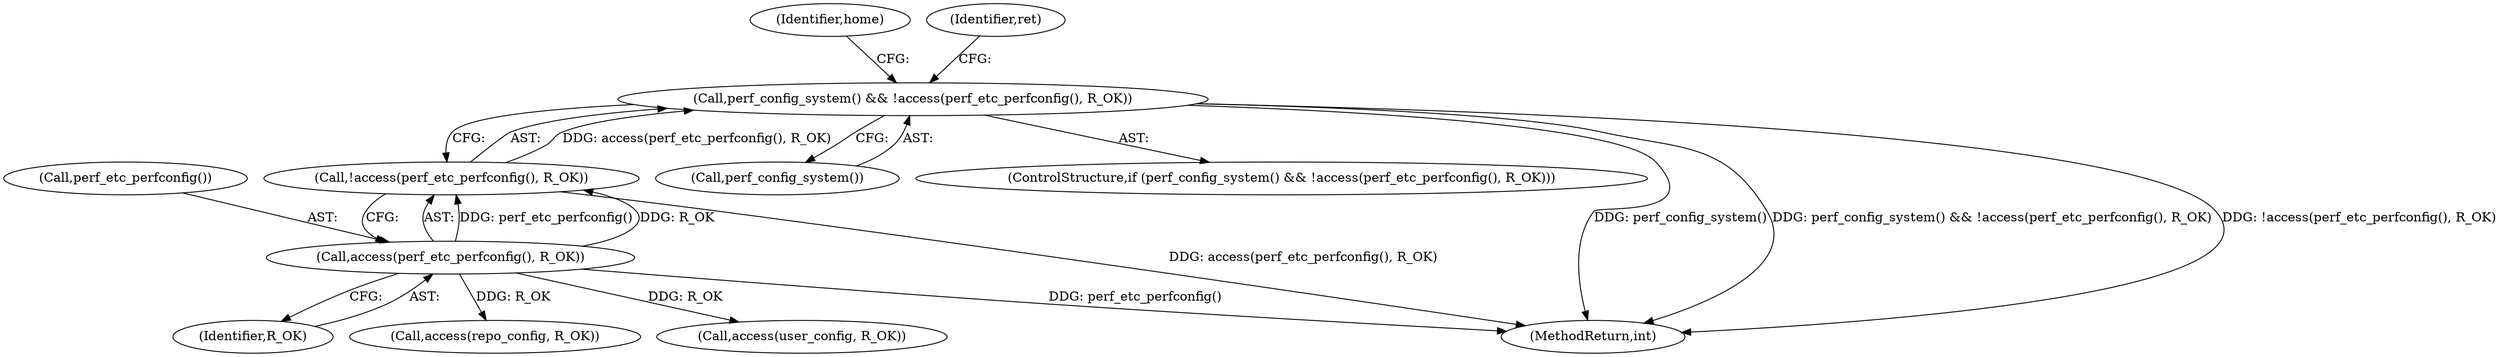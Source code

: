 digraph "0_linux_aba8d056078e47350d85b06a9cabd5afcc4b72ea@API" {
"1000129" [label="(Call,perf_config_system() && !access(perf_etc_perfconfig(), R_OK))"];
"1000131" [label="(Call,!access(perf_etc_perfconfig(), R_OK))"];
"1000132" [label="(Call,access(perf_etc_perfconfig(), R_OK))"];
"1000130" [label="(Call,perf_config_system())"];
"1000131" [label="(Call,!access(perf_etc_perfconfig(), R_OK))"];
"1000146" [label="(Identifier,home)"];
"1000133" [label="(Call,perf_etc_perfconfig())"];
"1000134" [label="(Identifier,R_OK)"];
"1000132" [label="(Call,access(perf_etc_perfconfig(), R_OK))"];
"1000128" [label="(ControlStructure,if (perf_config_system() && !access(perf_etc_perfconfig(), R_OK)))"];
"1000184" [label="(Call,access(repo_config, R_OK))"];
"1000137" [label="(Identifier,ret)"];
"1000129" [label="(Call,perf_config_system() && !access(perf_etc_perfconfig(), R_OK))"];
"1000208" [label="(MethodReturn,int)"];
"1000163" [label="(Call,access(user_config, R_OK))"];
"1000129" -> "1000128"  [label="AST: "];
"1000129" -> "1000130"  [label="CFG: "];
"1000129" -> "1000131"  [label="CFG: "];
"1000130" -> "1000129"  [label="AST: "];
"1000131" -> "1000129"  [label="AST: "];
"1000137" -> "1000129"  [label="CFG: "];
"1000146" -> "1000129"  [label="CFG: "];
"1000129" -> "1000208"  [label="DDG: perf_config_system()"];
"1000129" -> "1000208"  [label="DDG: perf_config_system() && !access(perf_etc_perfconfig(), R_OK)"];
"1000129" -> "1000208"  [label="DDG: !access(perf_etc_perfconfig(), R_OK)"];
"1000131" -> "1000129"  [label="DDG: access(perf_etc_perfconfig(), R_OK)"];
"1000131" -> "1000132"  [label="CFG: "];
"1000132" -> "1000131"  [label="AST: "];
"1000131" -> "1000208"  [label="DDG: access(perf_etc_perfconfig(), R_OK)"];
"1000132" -> "1000131"  [label="DDG: perf_etc_perfconfig()"];
"1000132" -> "1000131"  [label="DDG: R_OK"];
"1000132" -> "1000134"  [label="CFG: "];
"1000133" -> "1000132"  [label="AST: "];
"1000134" -> "1000132"  [label="AST: "];
"1000132" -> "1000208"  [label="DDG: perf_etc_perfconfig()"];
"1000132" -> "1000163"  [label="DDG: R_OK"];
"1000132" -> "1000184"  [label="DDG: R_OK"];
}
